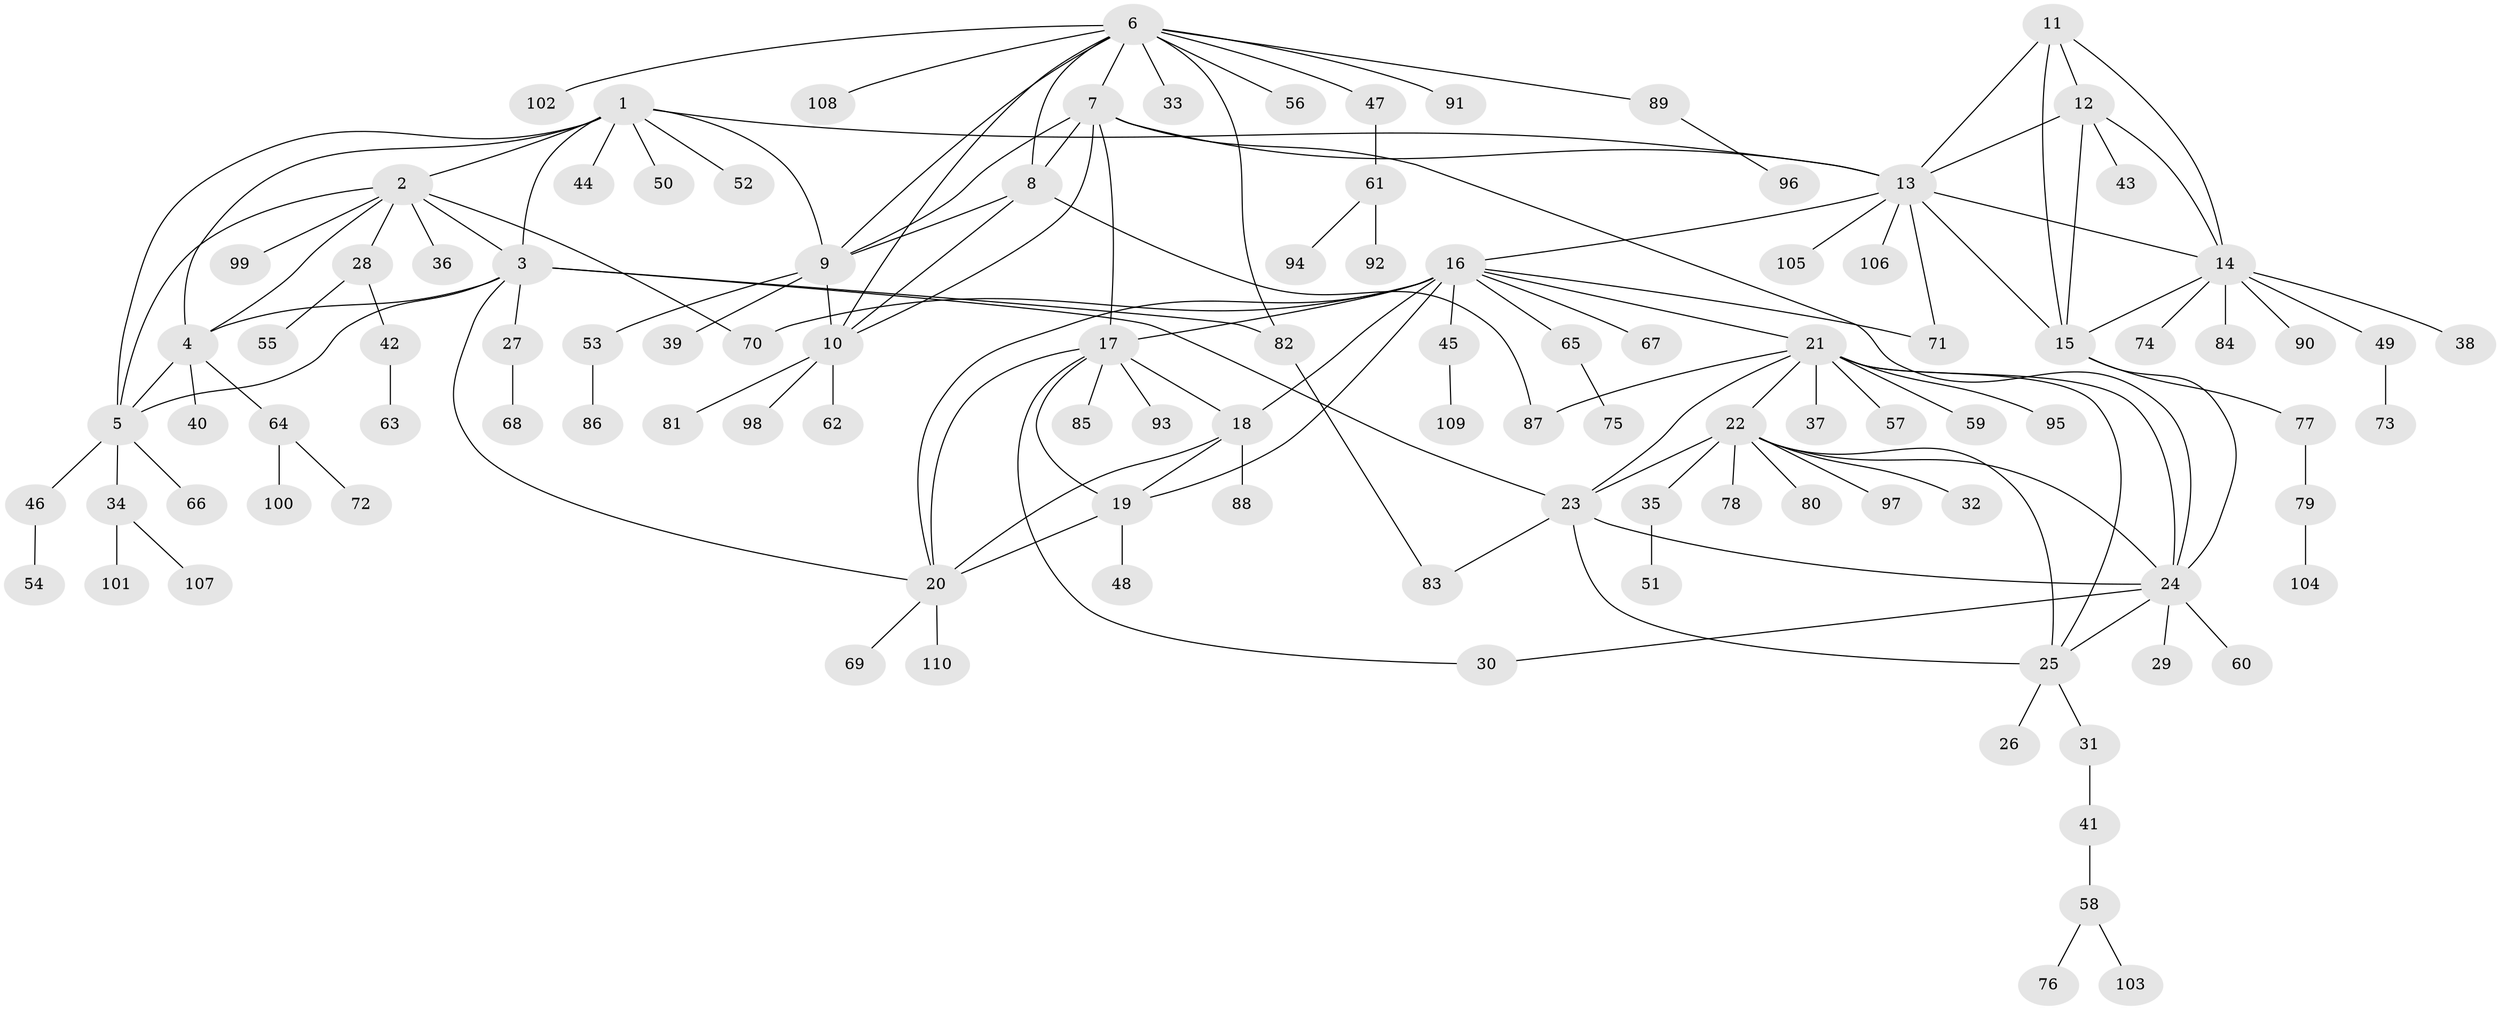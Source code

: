 // coarse degree distribution, {11: 0.01818181818181818, 7: 0.01818181818181818, 3: 0.09090909090909091, 4: 0.01818181818181818, 13: 0.01818181818181818, 5: 0.01818181818181818, 2: 0.05454545454545454, 6: 0.01818181818181818, 8: 0.01818181818181818, 9: 0.01818181818181818, 14: 0.01818181818181818, 1: 0.6909090909090909}
// Generated by graph-tools (version 1.1) at 2025/19/03/04/25 18:19:54]
// undirected, 110 vertices, 151 edges
graph export_dot {
graph [start="1"]
  node [color=gray90,style=filled];
  1;
  2;
  3;
  4;
  5;
  6;
  7;
  8;
  9;
  10;
  11;
  12;
  13;
  14;
  15;
  16;
  17;
  18;
  19;
  20;
  21;
  22;
  23;
  24;
  25;
  26;
  27;
  28;
  29;
  30;
  31;
  32;
  33;
  34;
  35;
  36;
  37;
  38;
  39;
  40;
  41;
  42;
  43;
  44;
  45;
  46;
  47;
  48;
  49;
  50;
  51;
  52;
  53;
  54;
  55;
  56;
  57;
  58;
  59;
  60;
  61;
  62;
  63;
  64;
  65;
  66;
  67;
  68;
  69;
  70;
  71;
  72;
  73;
  74;
  75;
  76;
  77;
  78;
  79;
  80;
  81;
  82;
  83;
  84;
  85;
  86;
  87;
  88;
  89;
  90;
  91;
  92;
  93;
  94;
  95;
  96;
  97;
  98;
  99;
  100;
  101;
  102;
  103;
  104;
  105;
  106;
  107;
  108;
  109;
  110;
  1 -- 2;
  1 -- 3;
  1 -- 4;
  1 -- 5;
  1 -- 9;
  1 -- 13;
  1 -- 44;
  1 -- 50;
  1 -- 52;
  2 -- 3;
  2 -- 4;
  2 -- 5;
  2 -- 28;
  2 -- 36;
  2 -- 70;
  2 -- 99;
  3 -- 4;
  3 -- 5;
  3 -- 20;
  3 -- 23;
  3 -- 27;
  3 -- 82;
  4 -- 5;
  4 -- 40;
  4 -- 64;
  5 -- 34;
  5 -- 46;
  5 -- 66;
  6 -- 7;
  6 -- 8;
  6 -- 9;
  6 -- 10;
  6 -- 33;
  6 -- 47;
  6 -- 56;
  6 -- 82;
  6 -- 89;
  6 -- 91;
  6 -- 102;
  6 -- 108;
  7 -- 8;
  7 -- 9;
  7 -- 10;
  7 -- 13;
  7 -- 17;
  7 -- 24;
  8 -- 9;
  8 -- 10;
  8 -- 87;
  9 -- 10;
  9 -- 39;
  9 -- 53;
  10 -- 62;
  10 -- 81;
  10 -- 98;
  11 -- 12;
  11 -- 13;
  11 -- 14;
  11 -- 15;
  12 -- 13;
  12 -- 14;
  12 -- 15;
  12 -- 43;
  13 -- 14;
  13 -- 15;
  13 -- 16;
  13 -- 71;
  13 -- 105;
  13 -- 106;
  14 -- 15;
  14 -- 38;
  14 -- 49;
  14 -- 74;
  14 -- 84;
  14 -- 90;
  15 -- 24;
  15 -- 77;
  16 -- 17;
  16 -- 18;
  16 -- 19;
  16 -- 20;
  16 -- 21;
  16 -- 45;
  16 -- 65;
  16 -- 67;
  16 -- 70;
  16 -- 71;
  17 -- 18;
  17 -- 19;
  17 -- 20;
  17 -- 30;
  17 -- 85;
  17 -- 93;
  18 -- 19;
  18 -- 20;
  18 -- 88;
  19 -- 20;
  19 -- 48;
  20 -- 69;
  20 -- 110;
  21 -- 22;
  21 -- 23;
  21 -- 24;
  21 -- 25;
  21 -- 37;
  21 -- 57;
  21 -- 59;
  21 -- 87;
  21 -- 95;
  22 -- 23;
  22 -- 24;
  22 -- 25;
  22 -- 32;
  22 -- 35;
  22 -- 78;
  22 -- 80;
  22 -- 97;
  23 -- 24;
  23 -- 25;
  23 -- 83;
  24 -- 25;
  24 -- 29;
  24 -- 30;
  24 -- 60;
  25 -- 26;
  25 -- 31;
  27 -- 68;
  28 -- 42;
  28 -- 55;
  31 -- 41;
  34 -- 101;
  34 -- 107;
  35 -- 51;
  41 -- 58;
  42 -- 63;
  45 -- 109;
  46 -- 54;
  47 -- 61;
  49 -- 73;
  53 -- 86;
  58 -- 76;
  58 -- 103;
  61 -- 92;
  61 -- 94;
  64 -- 72;
  64 -- 100;
  65 -- 75;
  77 -- 79;
  79 -- 104;
  82 -- 83;
  89 -- 96;
}
